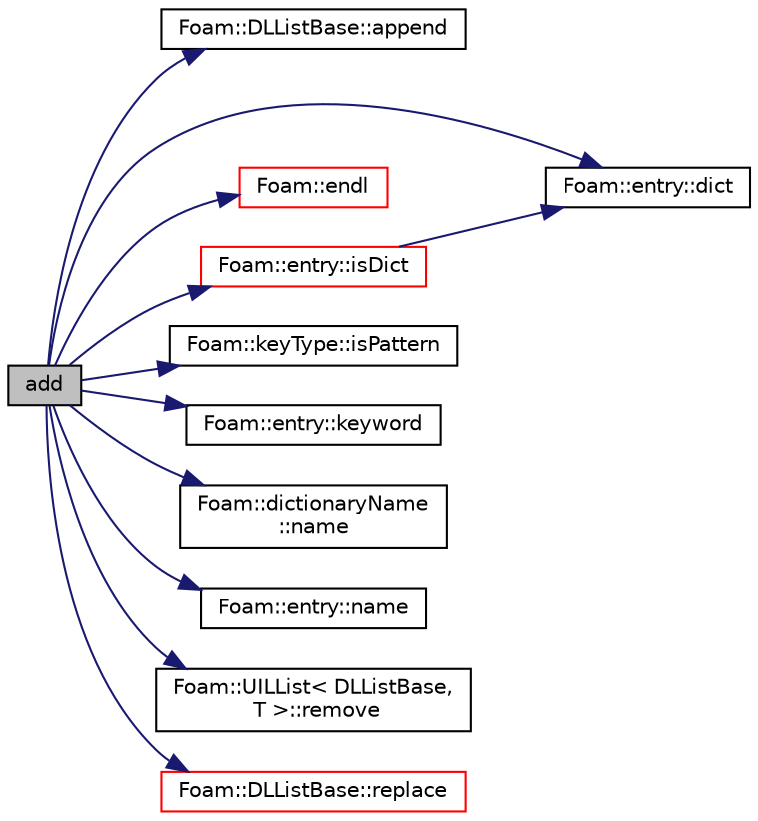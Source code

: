 digraph "add"
{
  bgcolor="transparent";
  edge [fontname="Helvetica",fontsize="10",labelfontname="Helvetica",labelfontsize="10"];
  node [fontname="Helvetica",fontsize="10",shape=record];
  rankdir="LR";
  Node1 [label="add",height=0.2,width=0.4,color="black", fillcolor="grey75", style="filled", fontcolor="black"];
  Node1 -> Node2 [color="midnightblue",fontsize="10",style="solid",fontname="Helvetica"];
  Node2 [label="Foam::DLListBase::append",height=0.2,width=0.4,color="black",URL="$a00572.html#aa82f371ea38f48bfd528b4486532a303",tooltip="Add at tail of list. "];
  Node1 -> Node3 [color="midnightblue",fontsize="10",style="solid",fontname="Helvetica"];
  Node3 [label="Foam::entry::dict",height=0.2,width=0.4,color="black",URL="$a00659.html#afc13fd3e1a6858d0e483f32306831d71",tooltip="Return dictionary if this entry is a dictionary. "];
  Node1 -> Node4 [color="midnightblue",fontsize="10",style="solid",fontname="Helvetica"];
  Node4 [label="Foam::endl",height=0.2,width=0.4,color="red",URL="$a10733.html#a2db8fe02a0d3909e9351bb4275b23ce4",tooltip="Add newline and flush stream. "];
  Node1 -> Node5 [color="midnightblue",fontsize="10",style="solid",fontname="Helvetica"];
  Node5 [label="Foam::entry::isDict",height=0.2,width=0.4,color="red",URL="$a00659.html#aabe4453aa5aff1bb53c34ceda451eac7",tooltip="Return true if this entry is a dictionary. "];
  Node5 -> Node3 [color="midnightblue",fontsize="10",style="solid",fontname="Helvetica"];
  Node1 -> Node6 [color="midnightblue",fontsize="10",style="solid",fontname="Helvetica"];
  Node6 [label="Foam::keyType::isPattern",height=0.2,width=0.4,color="black",URL="$a01229.html#a3376c871d0178131d9d7c06b13f62731",tooltip="Should be treated as a match rather than a literal string. "];
  Node1 -> Node7 [color="midnightblue",fontsize="10",style="solid",fontname="Helvetica"];
  Node7 [label="Foam::entry::keyword",height=0.2,width=0.4,color="black",URL="$a00659.html#ae793b54fbc2e5d1da0f1c23b908cb057",tooltip="Return keyword. "];
  Node1 -> Node8 [color="midnightblue",fontsize="10",style="solid",fontname="Helvetica"];
  Node8 [label="Foam::dictionaryName\l::name",height=0.2,width=0.4,color="black",URL="$a00526.html#acd3da3556711337d571c60cf9ffb91cc",tooltip="Return the dictionary name. "];
  Node1 -> Node9 [color="midnightblue",fontsize="10",style="solid",fontname="Helvetica"];
  Node9 [label="Foam::entry::name",height=0.2,width=0.4,color="black",URL="$a00659.html#aae9d8fdbbb629d371dd56440fb0dcf55",tooltip="Return the dictionary name. "];
  Node1 -> Node10 [color="midnightblue",fontsize="10",style="solid",fontname="Helvetica"];
  Node10 [label="Foam::UILList\< DLListBase,\l T \>::remove",height=0.2,width=0.4,color="black",URL="$a02732.html#ab57d71e44e9c9642fe901f1b761e827f",tooltip="Remove and return element. "];
  Node1 -> Node11 [color="midnightblue",fontsize="10",style="solid",fontname="Helvetica"];
  Node11 [label="Foam::DLListBase::replace",height=0.2,width=0.4,color="red",URL="$a00572.html#a558d4ce342e507544899dbc09f280bda",tooltip="Replace oldLink with newLink and return element. "];
}
